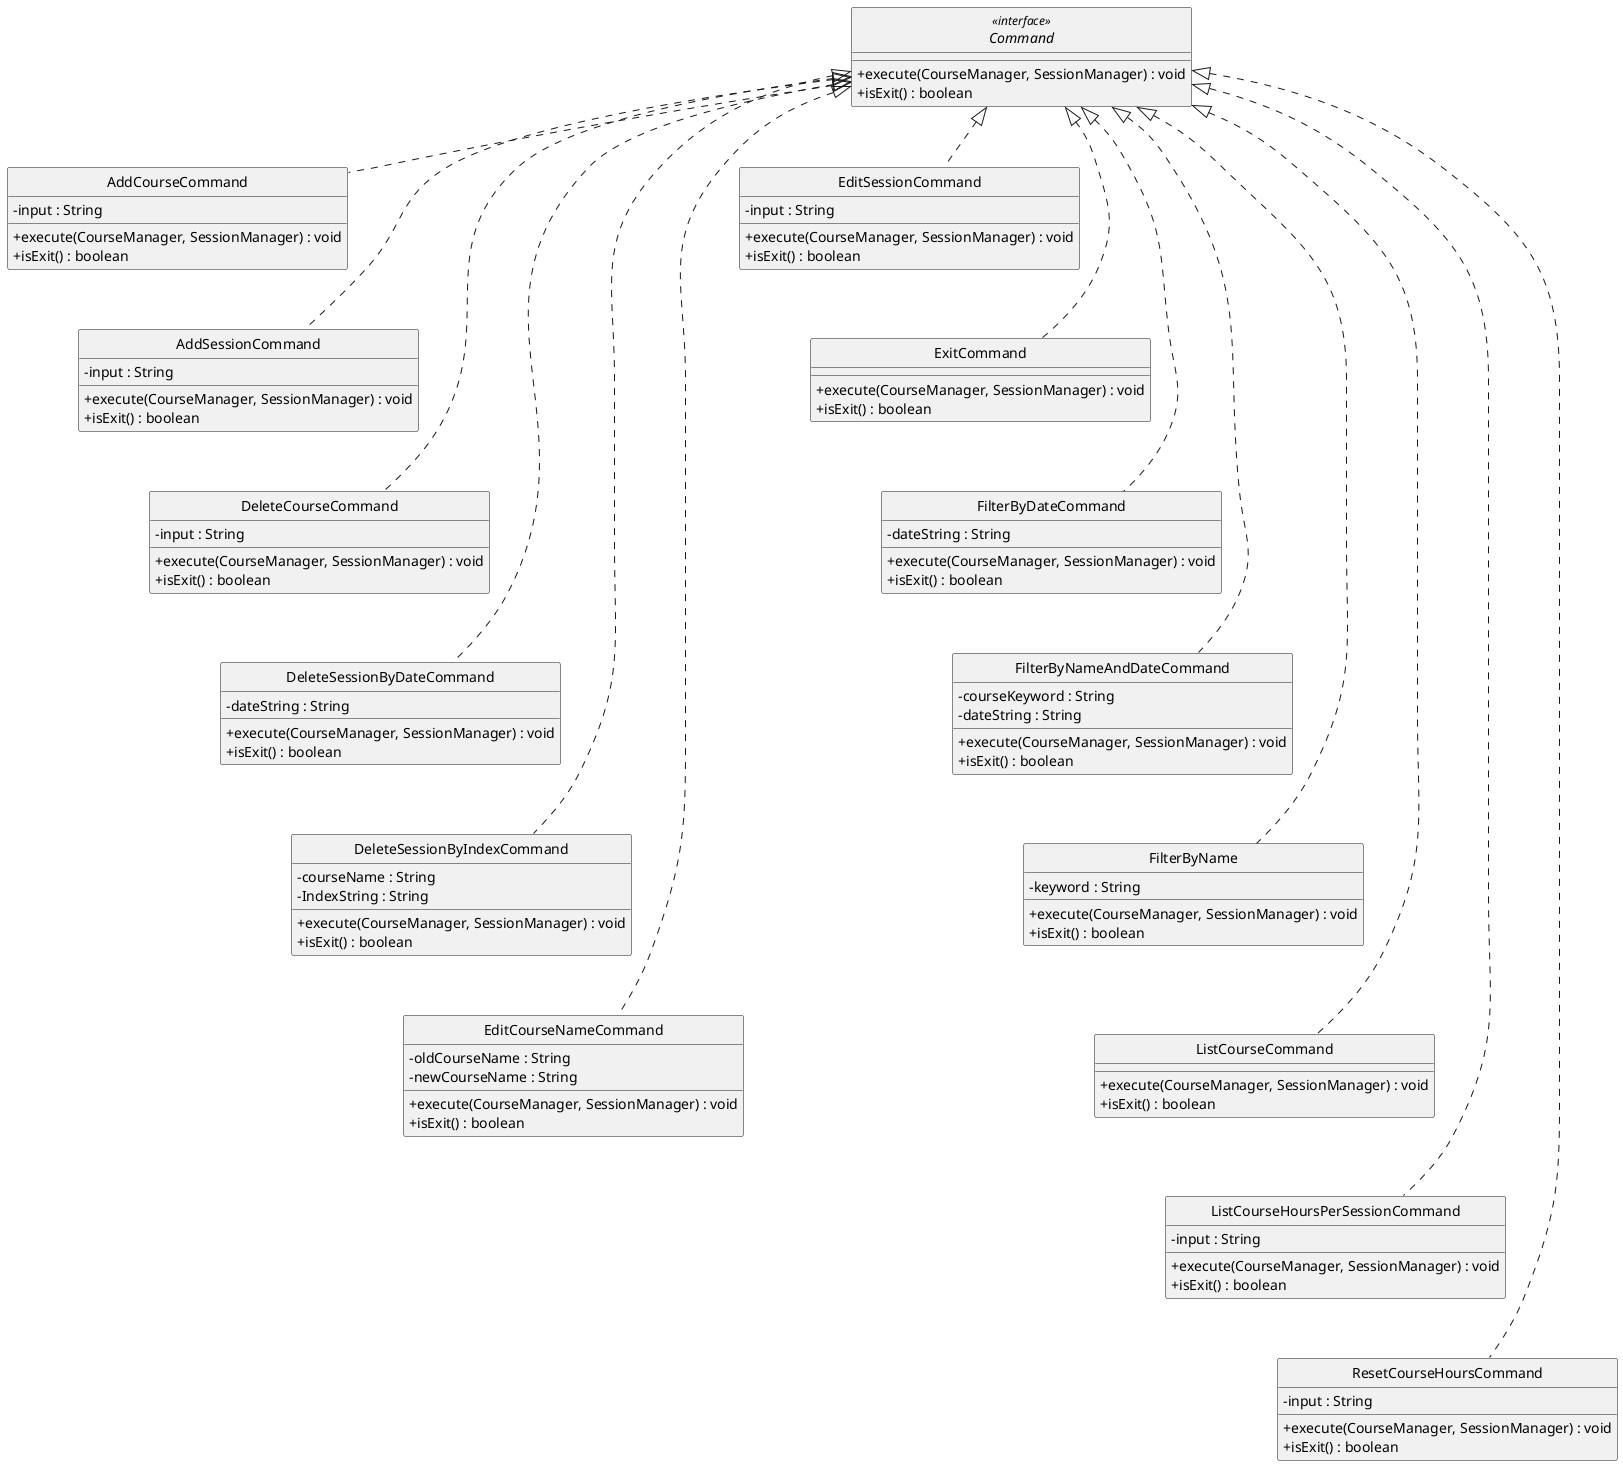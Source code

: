 @startuml
'https://plantuml.com/class-diagram
skinparam ClassAttributeIconSize 0
hide circle

interface Command <<interface>> {
    + execute(CourseManager, SessionManager) : void
    + isExit() : boolean
}

class AddCourseCommand {
    - input : String
    + execute(CourseManager, SessionManager) : void
    + isExit() : boolean
}

class AddSessionCommand {
    - input : String
    + execute(CourseManager, SessionManager) : void
    + isExit() : boolean
}

class DeleteCourseCommand {
    - input : String
    + execute(CourseManager, SessionManager) : void
    + isExit() : boolean
}

class DeleteSessionByDateCommand {
    - dateString : String
    + execute(CourseManager, SessionManager) : void
    + isExit() : boolean
}

class DeleteSessionByIndexCommand {
    - courseName : String
    - IndexString : String
    + execute(CourseManager, SessionManager) : void
    + isExit() : boolean
}

class EditCourseNameCommand {
    - oldCourseName : String
    - newCourseName : String
    + execute(CourseManager, SessionManager) : void
    + isExit() : boolean
}

class EditSessionCommand {
    - input : String
    + execute(CourseManager, SessionManager) : void
    + isExit() : boolean
}

class ExitCommand {
    + execute(CourseManager, SessionManager) : void
    + isExit() : boolean
}

class FilterByDateCommand {
    - dateString : String
    + execute(CourseManager, SessionManager) : void
    + isExit() : boolean
}

class FilterByNameAndDateCommand {
    - courseKeyword : String
    - dateString : String
    + execute(CourseManager, SessionManager) : void
    + isExit() : boolean
}

class FilterByName {
    - keyword : String
    + execute(CourseManager, SessionManager) : void
    + isExit() : boolean
}

class ListCourseCommand {
    + execute(CourseManager, SessionManager) : void
    + isExit() : boolean
}

class ListCourseHoursPerSessionCommand {
    - input : String
    + execute(CourseManager, SessionManager) : void
    + isExit() : boolean
}

class ResetCourseHoursCommand {
    - input : String
    + execute(CourseManager, SessionManager) : void
    + isExit() : boolean
}

AddCourseCommand -[hidden]down- AddSessionCommand
AddSessionCommand -[hidden]down- DeleteCourseCommand
DeleteCourseCommand -[hidden]down- DeleteSessionByDateCommand
DeleteSessionByDateCommand -[hidden]down- DeleteSessionByIndexCommand
DeleteSessionByIndexCommand -[hidden]down- EditCourseNameCommand

EditSessionCommand -[hidden]down- ExitCommand
ExitCommand -[hidden]down- FilterByDateCommand
FilterByDateCommand -[hidden]down- FilterByNameAndDateCommand
FilterByNameAndDateCommand -[hidden]down- FilterByName
FilterByName -[hidden]down- ListCourseCommand
ListCourseCommand -[hidden]down- ListCourseHoursPerSessionCommand
ListCourseHoursPerSessionCommand -[hidden]down- ResetCourseHoursCommand

AddCourseCommand .up.|> Command
AddSessionCommand .up.|> Command
DeleteCourseCommand .up.|> Command
DeleteSessionByDateCommand .up.|> Command
DeleteSessionByIndexCommand .up.|> Command
EditCourseNameCommand .up.|> Command

EditSessionCommand .up.|> Command
ExitCommand .up.|> Command
FilterByDateCommand .up.|> Command
FilterByNameAndDateCommand .up.|> Command
FilterByName .up.|> Command
ListCourseCommand .up.|> Command
ListCourseHoursPerSessionCommand .up.|> Command
ResetCourseHoursCommand .up.|> Command


@enduml